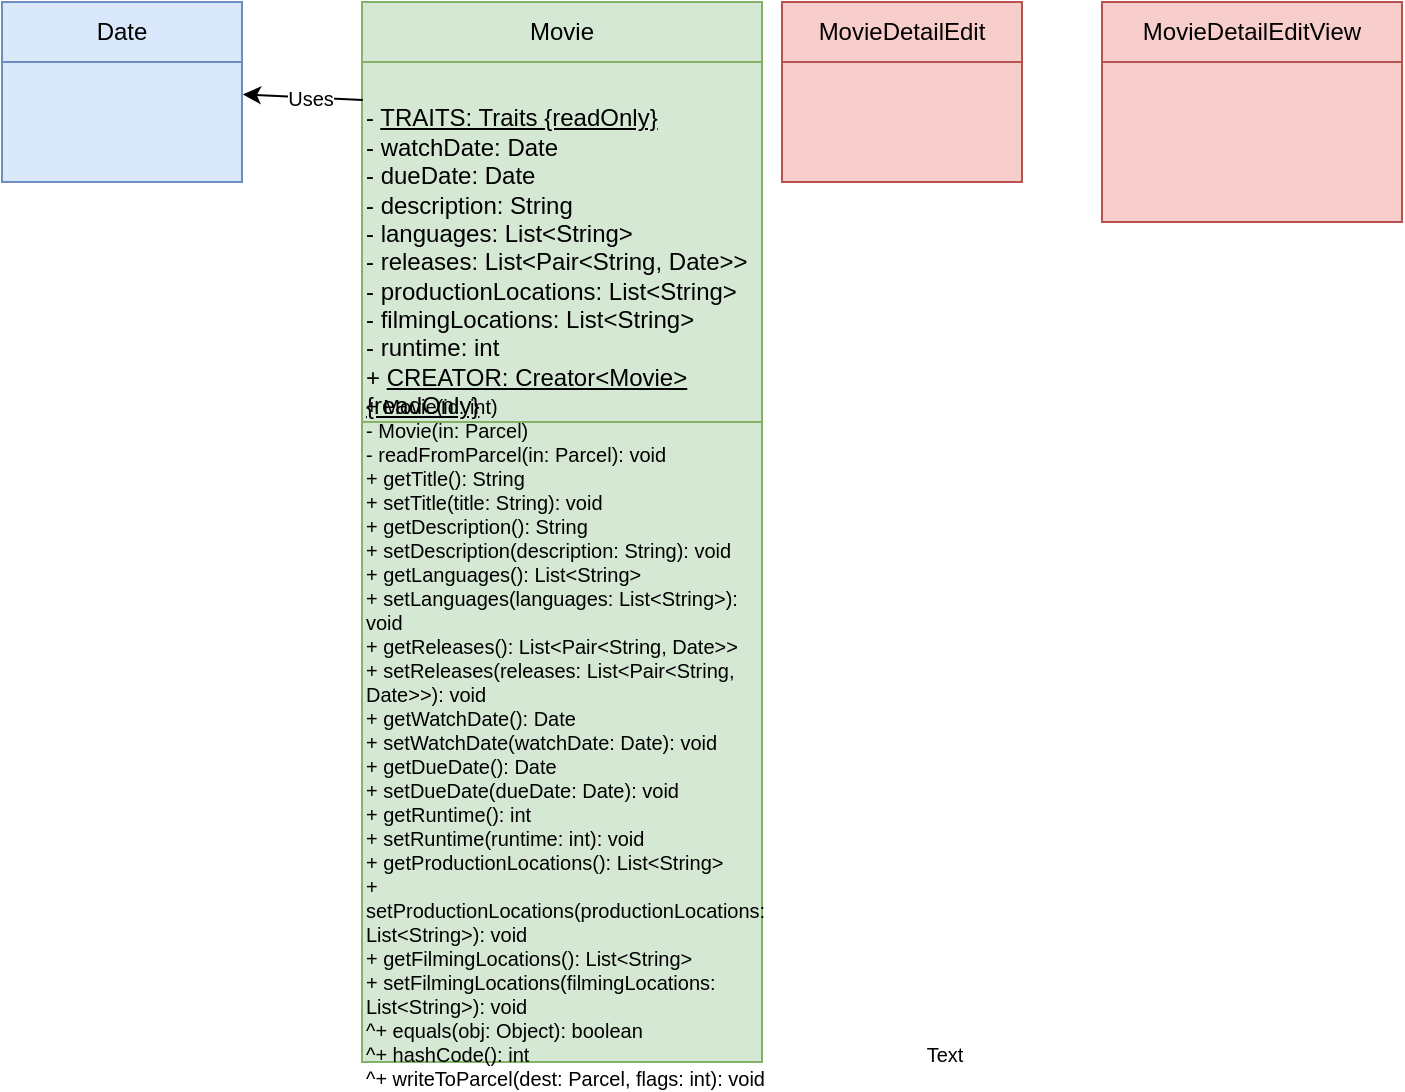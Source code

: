 <mxfile version="12.5.6" type="github"><diagram id="mX-68v0Wq5qoGrVtnkYc" name="Page-1"><mxGraphModel dx="1351" dy="252" grid="1" gridSize="10" guides="1" tooltips="1" connect="1" arrows="1" fold="1" page="1" pageScale="1" pageWidth="827" pageHeight="1169" math="0" shadow="0"><root><mxCell id="0"/><mxCell id="1" parent="0"/><mxCell id="KcBMM4nF71oEwstSc_pH-2" value="&lt;div&gt;Movie&lt;/div&gt;" style="rounded=0;whiteSpace=wrap;html=1;fillColor=#d5e8d4;strokeColor=#82b366;" vertex="1" parent="1"><mxGeometry x="-610" y="50" width="200" height="30" as="geometry"/></mxCell><mxCell id="KcBMM4nF71oEwstSc_pH-5" value="MovieDetailEditView" style="rounded=0;whiteSpace=wrap;html=1;fillColor=#f8cecc;strokeColor=#b85450;" vertex="1" parent="1"><mxGeometry x="-240" y="50" width="150" height="30" as="geometry"/></mxCell><mxCell id="KcBMM4nF71oEwstSc_pH-6" value="MovieDetailEdit" style="rounded=0;whiteSpace=wrap;html=1;fillColor=#f8cecc;strokeColor=#b85450;" vertex="1" parent="1"><mxGeometry x="-400" y="50" width="120" height="30" as="geometry"/></mxCell><mxCell id="KcBMM4nF71oEwstSc_pH-8" value="Date" style="rounded=0;whiteSpace=wrap;html=1;fillColor=#dae8fc;strokeColor=#6c8ebf;" vertex="1" parent="1"><mxGeometry x="-790" y="50" width="120" height="30" as="geometry"/></mxCell><mxCell id="KcBMM4nF71oEwstSc_pH-13" value="" style="rounded=0;whiteSpace=wrap;html=1;fillColor=#dae8fc;strokeColor=#6c8ebf;" vertex="1" parent="1"><mxGeometry x="-790" y="80" width="120" height="60" as="geometry"/></mxCell><mxCell id="KcBMM4nF71oEwstSc_pH-15" value="&lt;div align=&quot;left&quot;&gt;- &lt;ins&gt;TRAITS: Traits {readOnly}&lt;/ins&gt;&lt;br&gt;- watchDate: Date&lt;/div&gt;&lt;div align=&quot;left&quot;&gt;- dueDate: Date&lt;br&gt;&lt;/div&gt;&lt;div align=&quot;left&quot;&gt;- description: String&lt;br&gt;- languages: List&amp;lt;String&amp;gt;&lt;br&gt;- releases: List&amp;lt;Pair&amp;lt;String, Date&amp;gt;&amp;gt;&lt;br&gt;- productionLocations: List&amp;lt;String&amp;gt;&lt;br&gt;- filmingLocations: List&amp;lt;String&amp;gt;&lt;br&gt;- runtime: int&lt;br&gt;+ &lt;ins&gt;CREATOR: Creator&amp;lt;Movie&amp;gt; {readOnly}&lt;/ins&gt;&lt;/div&gt;" style="whiteSpace=wrap;html=1;aspect=fixed;fillColor=#d5e8d4;strokeColor=#82b366;align=left;" vertex="1" parent="1"><mxGeometry x="-610" y="80" width="200" height="200" as="geometry"/></mxCell><mxCell id="KcBMM4nF71oEwstSc_pH-16" value="" style="rounded=0;whiteSpace=wrap;html=1;fillColor=#f8cecc;strokeColor=#b85450;" vertex="1" parent="1"><mxGeometry x="-400" y="80" width="120" height="60" as="geometry"/></mxCell><mxCell id="KcBMM4nF71oEwstSc_pH-17" value="" style="rounded=0;whiteSpace=wrap;html=1;fillColor=#f8cecc;strokeColor=#b85450;" vertex="1" parent="1"><mxGeometry x="-240" y="80" width="150" height="80" as="geometry"/></mxCell><mxCell id="KcBMM4nF71oEwstSc_pH-19" value="" style="endArrow=classic;html=1;entryX=1.004;entryY=0.27;entryDx=0;entryDy=0;entryPerimeter=0;exitX=0.002;exitY=0.095;exitDx=0;exitDy=0;exitPerimeter=0;" edge="1" parent="1" source="KcBMM4nF71oEwstSc_pH-15" target="KcBMM4nF71oEwstSc_pH-13"><mxGeometry width="50" height="50" relative="1" as="geometry"><mxPoint x="-622" y="96" as="sourcePoint"/><mxPoint x="-740" y="270" as="targetPoint"/></mxGeometry></mxCell><mxCell id="KcBMM4nF71oEwstSc_pH-20" value="&lt;div style=&quot;font-size: 10px;&quot;&gt;Uses&lt;/div&gt;" style="text;html=1;align=center;verticalAlign=middle;resizable=0;points=[];labelBackgroundColor=#ffffff;fontSize=10;" vertex="1" connectable="0" parent="KcBMM4nF71oEwstSc_pH-19"><mxGeometry x="-0.124" relative="1" as="geometry"><mxPoint as="offset"/></mxGeometry></mxCell><mxCell id="KcBMM4nF71oEwstSc_pH-25" value="&lt;div align=&quot;left&quot;&gt;+ Movie(id: int)&lt;br&gt;- Movie(in: Parcel)&lt;br&gt;- readFromParcel(in: Parcel): void&lt;br&gt;+ getTitle(): String&lt;br&gt;+ setTitle(title: String): void&lt;br&gt;+ getDescription(): String&lt;br&gt;+ setDescription(description: String): void&lt;br&gt;+ getLanguages(): List&amp;lt;String&amp;gt;&lt;br&gt;+ setLanguages(languages: List&amp;lt;String&amp;gt;): void&lt;br&gt;+ getReleases(): List&amp;lt;Pair&amp;lt;String, Date&amp;gt;&amp;gt;&lt;br&gt;+ setReleases(releases: List&amp;lt;Pair&amp;lt;String, Date&amp;gt;&amp;gt;): void&lt;br&gt;+ getWatchDate(): Date&lt;br&gt;+ setWatchDate(watchDate: Date): void&lt;/div&gt;&lt;div align=&quot;left&quot;&gt;+ getDueDate(): Date&lt;br&gt;&lt;/div&gt;&lt;div align=&quot;left&quot;&gt;+ setDueDate(dueDate: Date): void&lt;br&gt;&lt;/div&gt;&lt;div align=&quot;left&quot;&gt;+ getRuntime(): int&lt;br&gt;+ setRuntime(runtime: int): void&lt;br&gt;+ getProductionLocations(): List&amp;lt;String&amp;gt;&lt;br&gt;+ setProductionLocations(productionLocations: List&amp;lt;String&amp;gt;): void&lt;br&gt;+ getFilmingLocations(): List&amp;lt;String&amp;gt;&lt;br&gt;+ setFilmingLocations(filmingLocations: List&amp;lt;String&amp;gt;): void&lt;br&gt;^+ equals(obj: Object): boolean&lt;br&gt;^+ hashCode(): int&lt;div&gt;^+ writeToParcel(dest: Parcel, flags: int): void&lt;/div&gt;&lt;/div&gt;" style="rounded=0;whiteSpace=wrap;html=1;fontSize=10;fillColor=#d5e8d4;strokeColor=#82b366;align=left;" vertex="1" parent="1"><mxGeometry x="-610" y="260" width="200" height="320" as="geometry"/></mxCell><mxCell id="KcBMM4nF71oEwstSc_pH-29" value="Text" style="text;html=1;align=center;verticalAlign=middle;resizable=0;points=[];autosize=1;fontSize=10;" vertex="1" parent="1"><mxGeometry x="-334" y="566" width="30" height="20" as="geometry"/></mxCell></root></mxGraphModel></diagram></mxfile>